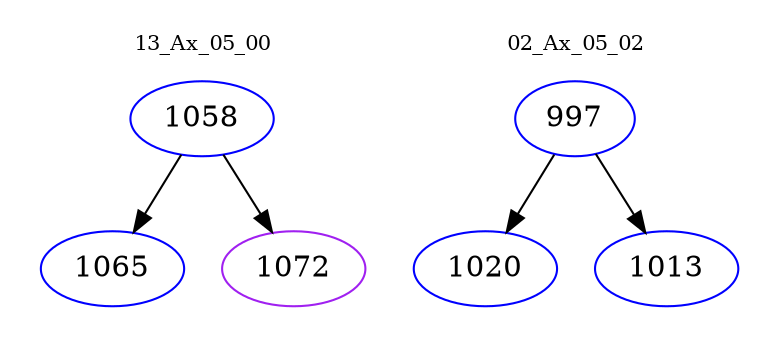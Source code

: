 digraph{
subgraph cluster_0 {
color = white
label = "13_Ax_05_00";
fontsize=10;
T0_1058 [label="1058", color="blue"]
T0_1058 -> T0_1065 [color="black"]
T0_1065 [label="1065", color="blue"]
T0_1058 -> T0_1072 [color="black"]
T0_1072 [label="1072", color="purple"]
}
subgraph cluster_1 {
color = white
label = "02_Ax_05_02";
fontsize=10;
T1_997 [label="997", color="blue"]
T1_997 -> T1_1020 [color="black"]
T1_1020 [label="1020", color="blue"]
T1_997 -> T1_1013 [color="black"]
T1_1013 [label="1013", color="blue"]
}
}
